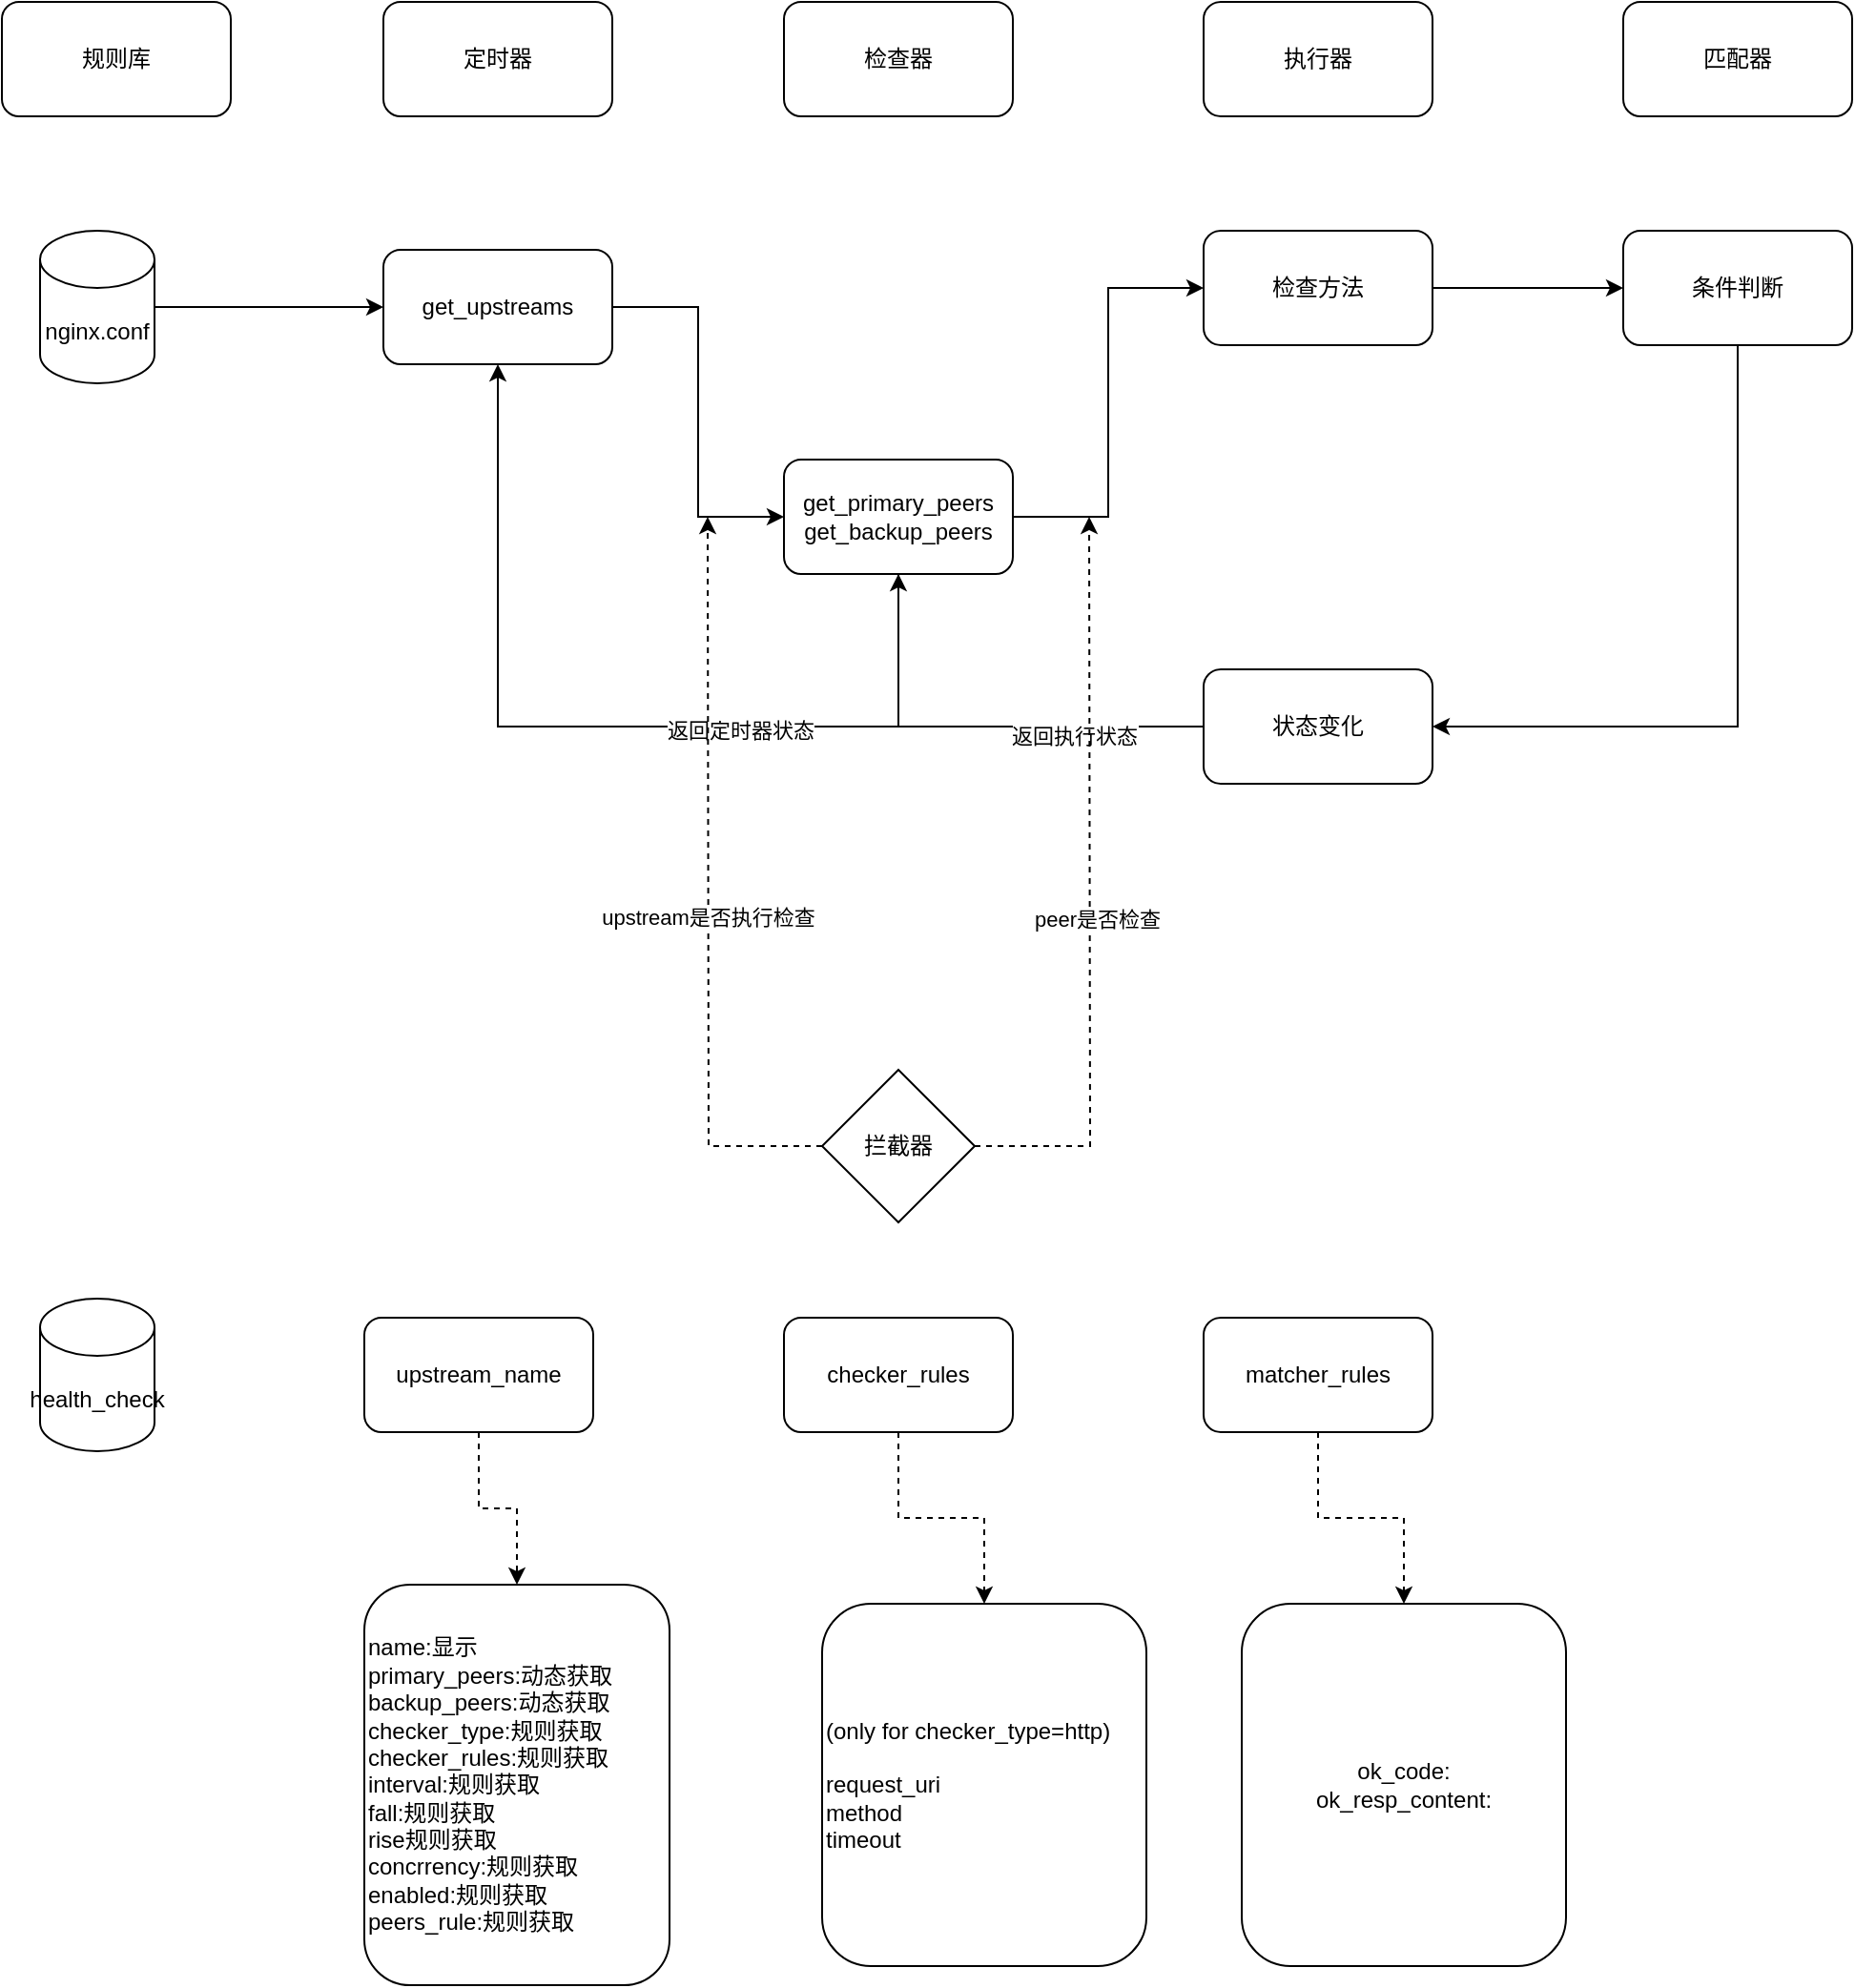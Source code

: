 <mxfile version="13.10.0" type="embed">
    <diagram id="DPmpSEtzkqE3Ug6F5dS7" name="第 1 页">
        <mxGraphModel dx="755" dy="790" grid="1" gridSize="10" guides="1" tooltips="1" connect="1" arrows="1" fold="1" page="1" pageScale="1" pageWidth="827" pageHeight="1169" math="0" shadow="0">
            <root>
                <mxCell id="0"/>
                <mxCell id="1" parent="0"/>
                <mxCell id="2" value="规则库" style="rounded=1;whiteSpace=wrap;html=1;" parent="1" vertex="1">
                    <mxGeometry x="40" y="90" width="120" height="60" as="geometry"/>
                </mxCell>
                <mxCell id="3" value="定时器" style="rounded=1;whiteSpace=wrap;html=1;" parent="1" vertex="1">
                    <mxGeometry x="240" y="90" width="120" height="60" as="geometry"/>
                </mxCell>
                <mxCell id="4" value="检查器" style="rounded=1;whiteSpace=wrap;html=1;" parent="1" vertex="1">
                    <mxGeometry x="450" y="90" width="120" height="60" as="geometry"/>
                </mxCell>
                <mxCell id="8" style="edgeStyle=orthogonalEdgeStyle;rounded=0;orthogonalLoop=1;jettySize=auto;html=1;" parent="1" source="5" target="7" edge="1">
                    <mxGeometry relative="1" as="geometry"/>
                </mxCell>
                <mxCell id="5" value="nginx.conf" style="shape=cylinder3;whiteSpace=wrap;html=1;boundedLbl=1;backgroundOutline=1;size=15;" parent="1" vertex="1">
                    <mxGeometry x="60" y="210" width="60" height="80" as="geometry"/>
                </mxCell>
                <mxCell id="12" style="edgeStyle=orthogonalEdgeStyle;rounded=0;orthogonalLoop=1;jettySize=auto;html=1;entryX=0;entryY=0.5;entryDx=0;entryDy=0;" parent="1" source="7" target="9" edge="1">
                    <mxGeometry relative="1" as="geometry"/>
                </mxCell>
                <mxCell id="7" value="get_upstreams" style="rounded=1;whiteSpace=wrap;html=1;" parent="1" vertex="1">
                    <mxGeometry x="240" y="220" width="120" height="60" as="geometry"/>
                </mxCell>
                <mxCell id="18" style="edgeStyle=orthogonalEdgeStyle;rounded=0;orthogonalLoop=1;jettySize=auto;html=1;entryX=0;entryY=0.5;entryDx=0;entryDy=0;" parent="1" source="9" target="14" edge="1">
                    <mxGeometry relative="1" as="geometry"/>
                </mxCell>
                <mxCell id="25" style="edgeStyle=orthogonalEdgeStyle;rounded=0;orthogonalLoop=1;jettySize=auto;html=1;entryX=0.5;entryY=1;entryDx=0;entryDy=0;" parent="1" source="9" target="7" edge="1">
                    <mxGeometry relative="1" as="geometry">
                        <Array as="points">
                            <mxPoint x="510" y="470"/>
                            <mxPoint x="300" y="470"/>
                        </Array>
                    </mxGeometry>
                </mxCell>
                <mxCell id="26" value="返回定时器状态" style="edgeLabel;html=1;align=center;verticalAlign=middle;resizable=0;points=[];" parent="25" vertex="1" connectable="0">
                    <mxGeometry x="-0.321" y="2" relative="1" as="geometry">
                        <mxPoint as="offset"/>
                    </mxGeometry>
                </mxCell>
                <mxCell id="9" value="get_primary_peers&lt;br&gt;get_backup_peers" style="rounded=1;whiteSpace=wrap;html=1;" parent="1" vertex="1">
                    <mxGeometry x="450" y="330" width="120" height="60" as="geometry"/>
                </mxCell>
                <mxCell id="34" value="" style="edgeStyle=orthogonalEdgeStyle;rounded=0;orthogonalLoop=1;jettySize=auto;html=1;dashed=1;" parent="1" source="10" target="33" edge="1">
                    <mxGeometry relative="1" as="geometry"/>
                </mxCell>
                <mxCell id="10" value="upstream_name" style="rounded=1;whiteSpace=wrap;html=1;" parent="1" vertex="1">
                    <mxGeometry x="230" y="780" width="120" height="60" as="geometry"/>
                </mxCell>
                <mxCell id="37" value="" style="edgeStyle=orthogonalEdgeStyle;rounded=0;orthogonalLoop=1;jettySize=auto;html=1;dashed=1;" edge="1" parent="1" source="11" target="36">
                    <mxGeometry relative="1" as="geometry"/>
                </mxCell>
                <mxCell id="11" value="matcher_rules" style="rounded=1;whiteSpace=wrap;html=1;" parent="1" vertex="1">
                    <mxGeometry x="670" y="780" width="120" height="60" as="geometry"/>
                </mxCell>
                <mxCell id="13" value="执行器" style="rounded=1;whiteSpace=wrap;html=1;" parent="1" vertex="1">
                    <mxGeometry x="670" y="90" width="120" height="60" as="geometry"/>
                </mxCell>
                <mxCell id="19" style="edgeStyle=orthogonalEdgeStyle;rounded=0;orthogonalLoop=1;jettySize=auto;html=1;" parent="1" source="14" target="17" edge="1">
                    <mxGeometry relative="1" as="geometry"/>
                </mxCell>
                <mxCell id="14" value="检查方法" style="rounded=1;whiteSpace=wrap;html=1;" parent="1" vertex="1">
                    <mxGeometry x="670" y="210" width="120" height="60" as="geometry"/>
                </mxCell>
                <mxCell id="15" value="匹配器" style="rounded=1;whiteSpace=wrap;html=1;" parent="1" vertex="1">
                    <mxGeometry x="890" y="90" width="120" height="60" as="geometry"/>
                </mxCell>
                <mxCell id="16" value="health_check" style="shape=cylinder3;whiteSpace=wrap;html=1;boundedLbl=1;backgroundOutline=1;size=15;" parent="1" vertex="1">
                    <mxGeometry x="60" y="770" width="60" height="80" as="geometry"/>
                </mxCell>
                <mxCell id="22" style="edgeStyle=orthogonalEdgeStyle;rounded=0;orthogonalLoop=1;jettySize=auto;html=1;entryX=1;entryY=0.5;entryDx=0;entryDy=0;exitX=0.5;exitY=1;exitDx=0;exitDy=0;" parent="1" source="17" target="21" edge="1">
                    <mxGeometry relative="1" as="geometry"/>
                </mxCell>
                <mxCell id="17" value="条件判断" style="rounded=1;whiteSpace=wrap;html=1;" parent="1" vertex="1">
                    <mxGeometry x="890" y="210" width="120" height="60" as="geometry"/>
                </mxCell>
                <mxCell id="23" style="edgeStyle=orthogonalEdgeStyle;rounded=0;orthogonalLoop=1;jettySize=auto;html=1;entryX=0.5;entryY=1;entryDx=0;entryDy=0;" parent="1" source="21" target="9" edge="1">
                    <mxGeometry relative="1" as="geometry"/>
                </mxCell>
                <mxCell id="24" value="返回执行状态" style="edgeLabel;html=1;align=center;verticalAlign=middle;resizable=0;points=[];" parent="23" vertex="1" connectable="0">
                    <mxGeometry x="-0.433" y="5" relative="1" as="geometry">
                        <mxPoint as="offset"/>
                    </mxGeometry>
                </mxCell>
                <mxCell id="21" value="状态变化" style="rounded=1;whiteSpace=wrap;html=1;" parent="1" vertex="1">
                    <mxGeometry x="670" y="440" width="120" height="60" as="geometry"/>
                </mxCell>
                <mxCell id="29" style="edgeStyle=orthogonalEdgeStyle;rounded=0;orthogonalLoop=1;jettySize=auto;html=1;dashed=1;" parent="1" source="28" edge="1">
                    <mxGeometry relative="1" as="geometry">
                        <mxPoint x="410" y="360" as="targetPoint"/>
                    </mxGeometry>
                </mxCell>
                <mxCell id="30" value="upstream是否执行检查" style="edgeLabel;html=1;align=center;verticalAlign=middle;resizable=0;points=[];" parent="29" vertex="1" connectable="0">
                    <mxGeometry x="-0.077" y="1" relative="1" as="geometry">
                        <mxPoint as="offset"/>
                    </mxGeometry>
                </mxCell>
                <mxCell id="31" style="edgeStyle=orthogonalEdgeStyle;rounded=0;orthogonalLoop=1;jettySize=auto;html=1;dashed=1;" parent="1" source="28" edge="1">
                    <mxGeometry relative="1" as="geometry">
                        <mxPoint x="610" y="360" as="targetPoint"/>
                    </mxGeometry>
                </mxCell>
                <mxCell id="32" value="peer是否检查" style="edgeLabel;html=1;align=center;verticalAlign=middle;resizable=0;points=[];" parent="31" vertex="1" connectable="0">
                    <mxGeometry x="-0.077" y="-3" relative="1" as="geometry">
                        <mxPoint as="offset"/>
                    </mxGeometry>
                </mxCell>
                <mxCell id="28" value="&lt;span&gt;拦截器&lt;/span&gt;" style="rhombus;whiteSpace=wrap;html=1;" parent="1" vertex="1">
                    <mxGeometry x="470" y="650" width="80" height="80" as="geometry"/>
                </mxCell>
                <mxCell id="33" value="name:显示&lt;br&gt;primary_peers:动态获取&lt;br&gt;backup_peers:动态获取&lt;br&gt;checker_type:规则获取&lt;br&gt;checker_rules:规则获取&lt;br&gt;interval:规则获取&lt;br&gt;fall:规则获取&lt;br&gt;rise规则获取&lt;br&gt;concrrency:规则获取&lt;br&gt;enabled:规则获取&lt;br&gt;peers_rule:规则获取" style="whiteSpace=wrap;html=1;rounded=1;align=left;" parent="1" vertex="1">
                    <mxGeometry x="230" y="920" width="160" height="210" as="geometry"/>
                </mxCell>
                <mxCell id="36" value="ok_code:&lt;br&gt;ok_resp_content:" style="whiteSpace=wrap;html=1;rounded=1;" vertex="1" parent="1">
                    <mxGeometry x="690" y="930" width="170" height="190" as="geometry"/>
                </mxCell>
                <mxCell id="41" value="" style="edgeStyle=orthogonalEdgeStyle;rounded=0;orthogonalLoop=1;jettySize=auto;html=1;dashed=1;" edge="1" parent="1" source="42" target="43">
                    <mxGeometry relative="1" as="geometry"/>
                </mxCell>
                <mxCell id="42" value="checker_rules" style="rounded=1;whiteSpace=wrap;html=1;" vertex="1" parent="1">
                    <mxGeometry x="450" y="780" width="120" height="60" as="geometry"/>
                </mxCell>
                <mxCell id="43" value="(only for checker_type=http)&lt;br&gt;&lt;br&gt;request_uri&lt;br&gt;method&lt;br&gt;timeout" style="whiteSpace=wrap;html=1;rounded=1;align=left;" vertex="1" parent="1">
                    <mxGeometry x="470" y="930" width="170" height="190" as="geometry"/>
                </mxCell>
            </root>
        </mxGraphModel>
    </diagram>
</mxfile>